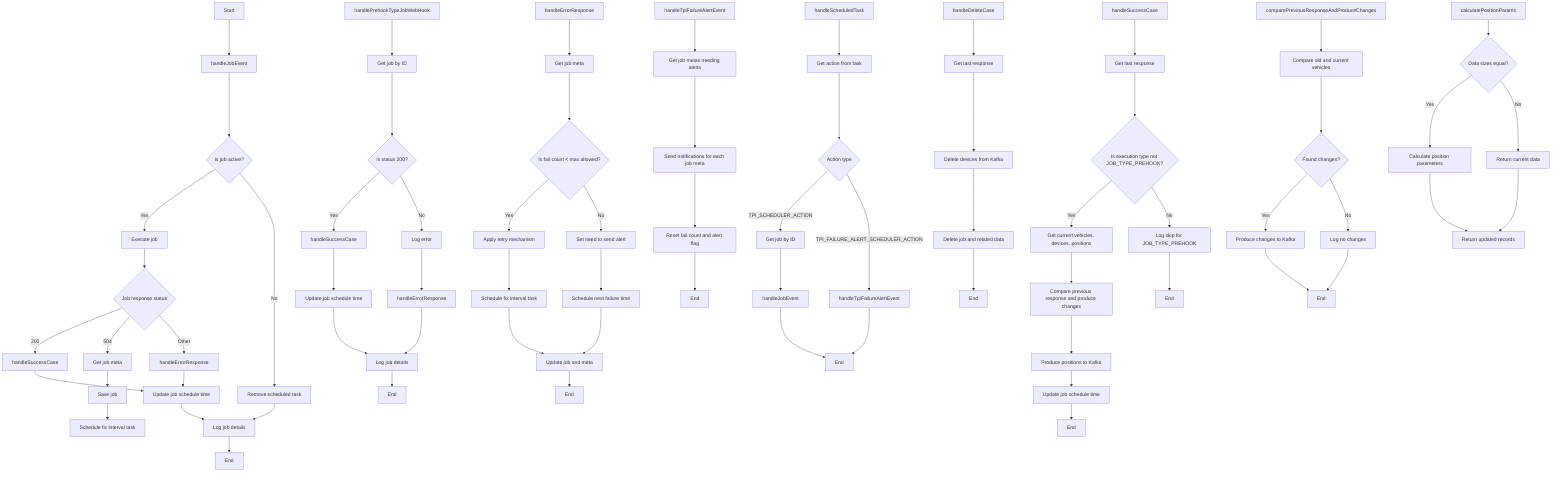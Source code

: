 flowchart TD
    A[Start] --> B[handleJobEvent]
    B --> C{Is job active?}
    C -- Yes --> D[Execute job]
    D --> E{Job response status}
    E -- 200 --> F[handleSuccessCase]
    E -- 504 --> G[Get job meta]
    G --> H[Save job]
    H --> I[Schedule fix interval task]
    E -- Other --> J[handleErrorResponse]
    C -- No --> K[Remove scheduled task]
    F --> L[Update job schedule time]
    J --> L
    L --> M[Log job details]
    K --> M
    M --> N[End]

    A2[handlePrehookTypeJobWebHook] --> O[Get job by ID]
    O --> P{Is status 200?}
    P -- Yes --> Q[handleSuccessCase]
    P -- No --> R[Log error]
    R --> S[handleErrorResponse]
    Q --> T[Update job schedule time]
    T --> U[Log job details]
    S --> U
    U --> V[End]

    A3[handleErrorResponse] --> W[Get job meta]
    W --> X{Is fail count < max allowed?}
    X -- Yes --> Y[Apply retry mechanism]
    Y --> Z[Schedule fix interval task]
    X -- No --> AA[Set need to send alert]
    AA --> AB[Schedule next failure time]
    Z --> AC[Update job and meta]
    AB --> AC
    AC --> AD[End]

    A4[handleSuccessCase] --> AE[Get last response]
    AE --> AF{Is execution type not JOB_TYPE_PREHOOK?}
    AF -- Yes --> AG[Get current vehicles, devices, positions]
    AG --> AH[Compare previous response and produce changes]
    AH --> AI[Produce positions to Kafka]
    AF -- No --> AJ[Log skip for JOB_TYPE_PREHOOK]
    AJ --> AK[End]
    AI --> AL[Update job schedule time]
    AL --> AM[End]

    A5[handleTpiFailureAlertEvent] --> AN[Get job metas needing alerts]
    AN --> AO[Send notifications for each job meta]
    AO --> AP[Reset fail count and alert flag]
    AP --> AQ[End]

    A6[handleScheduledTask] --> AR[Get action from task]
    AR --> AS{Action type}
    AS -- TPI_SCHEDULER_ACTION --> AT[Get job by ID]
    AT --> AU[handleJobEvent]
    AS -- TPI_FAILURE_ALERT_SCHEDULER_ACTION --> AV[handleTpiFailureAlertEvent]
    AV --> AW[End]
    AU --> AW

    A7[handleDeleteCase] --> AX[Get last response]
    AX --> AY[Delete devices from Kafka]
    AY --> AZ[Delete job and related data]
    AZ --> BA[End]

    A8[comparePreviousResponseAndProduceChanges] --> BB[Compare old and current vehicles]
    BB --> BC{Found changes?}
    BC -- Yes --> BD[Produce changes to Kafka]
    BC -- No --> BE[Log no changes]
    BD --> BF[End]
    BE --> BF

    A9[calculatePositionParams] --> BG{Data sizes equal?}
    BG -- Yes --> BH[Calculate position parameters]
    BH --> BI[Return updated records]
    BG -- No --> BJ[Return current data]
    BJ --> BI